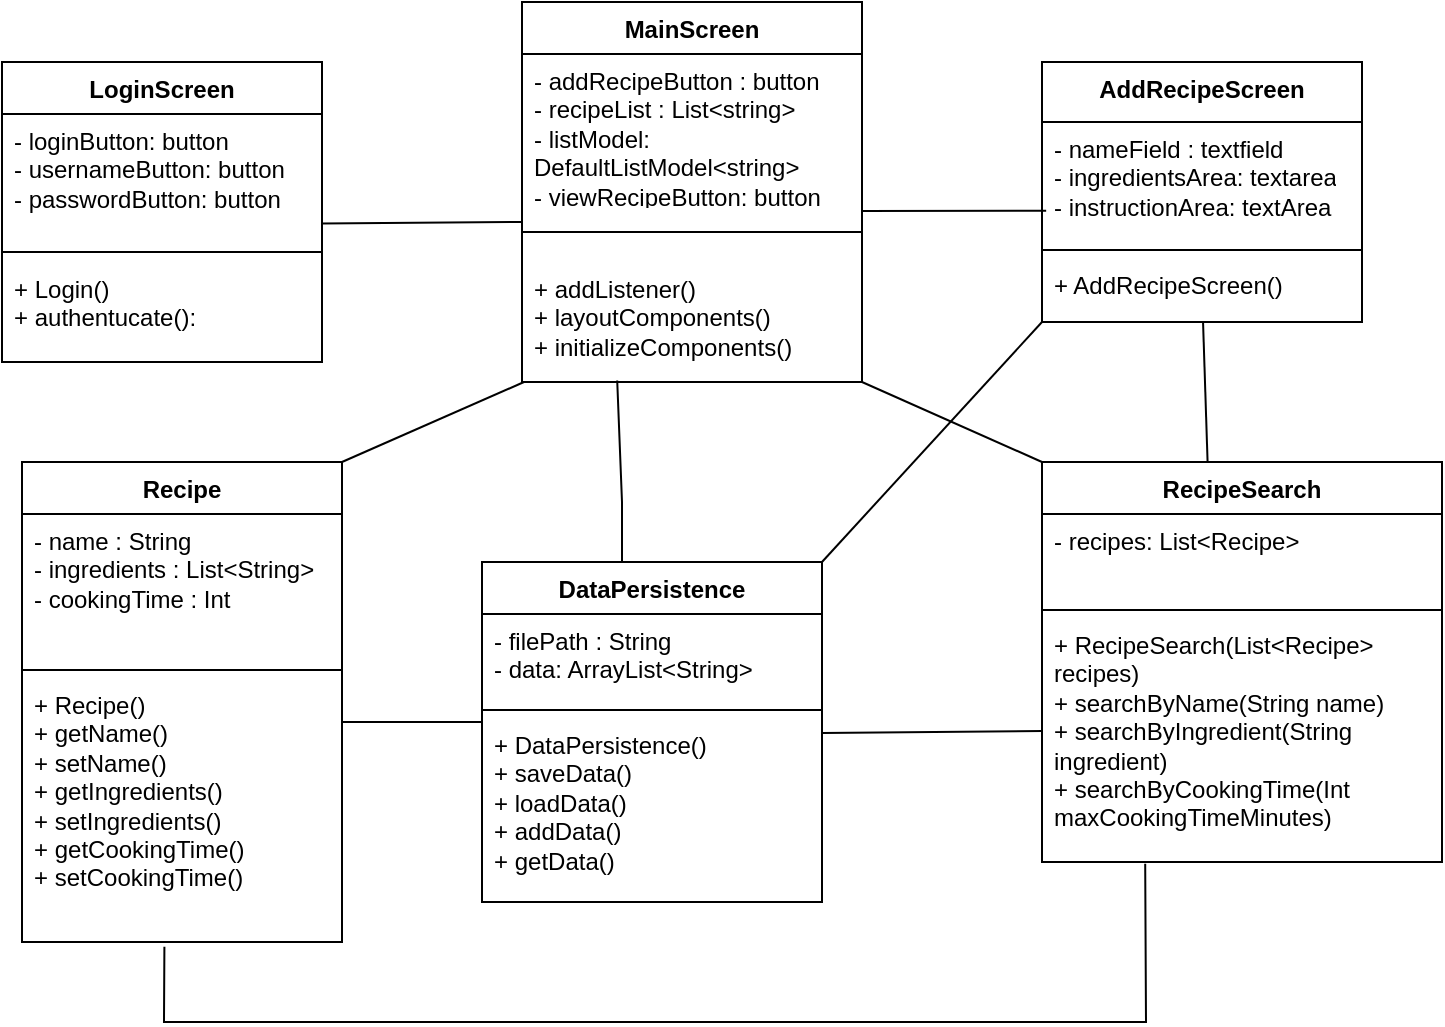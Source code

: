 <mxfile version="24.0.4" type="device">
  <diagram id="C5RBs43oDa-KdzZeNtuy" name="Page-1">
    <mxGraphModel dx="1290" dy="621" grid="1" gridSize="10" guides="1" tooltips="1" connect="1" arrows="1" fold="1" page="1" pageScale="1" pageWidth="827" pageHeight="1169" math="0" shadow="0">
      <root>
        <mxCell id="WIyWlLk6GJQsqaUBKTNV-0" />
        <mxCell id="WIyWlLk6GJQsqaUBKTNV-1" parent="WIyWlLk6GJQsqaUBKTNV-0" />
        <mxCell id="oPVC8Vd7kDIVLdrbsbWj-4" value="LoginScreen" style="swimlane;fontStyle=1;align=center;verticalAlign=top;childLayout=stackLayout;horizontal=1;startSize=26;horizontalStack=0;resizeParent=1;resizeParentMax=0;resizeLast=0;collapsible=1;marginBottom=0;whiteSpace=wrap;html=1;" parent="WIyWlLk6GJQsqaUBKTNV-1" vertex="1">
          <mxGeometry x="40" y="120" width="160" height="150" as="geometry">
            <mxRectangle x="40" y="120" width="110" height="30" as="alternateBounds" />
          </mxGeometry>
        </mxCell>
        <mxCell id="oPVC8Vd7kDIVLdrbsbWj-5" value="- loginButton: button&lt;div&gt;- usernameButton: button&lt;/div&gt;&lt;div&gt;- passwordButton: button&lt;/div&gt;" style="text;strokeColor=none;fillColor=none;align=left;verticalAlign=top;spacingLeft=4;spacingRight=4;overflow=hidden;rotatable=0;points=[[0,0.5],[1,0.5]];portConstraint=eastwest;whiteSpace=wrap;html=1;" parent="oPVC8Vd7kDIVLdrbsbWj-4" vertex="1">
          <mxGeometry y="26" width="160" height="64" as="geometry" />
        </mxCell>
        <mxCell id="oPVC8Vd7kDIVLdrbsbWj-6" value="" style="line;strokeWidth=1;fillColor=none;align=left;verticalAlign=middle;spacingTop=-1;spacingLeft=3;spacingRight=3;rotatable=0;labelPosition=right;points=[];portConstraint=eastwest;strokeColor=inherit;" parent="oPVC8Vd7kDIVLdrbsbWj-4" vertex="1">
          <mxGeometry y="90" width="160" height="10" as="geometry" />
        </mxCell>
        <mxCell id="oPVC8Vd7kDIVLdrbsbWj-7" value="+ Login()&lt;div&gt;+ authentucate():&lt;/div&gt;" style="text;strokeColor=none;fillColor=none;align=left;verticalAlign=top;spacingLeft=4;spacingRight=4;overflow=hidden;rotatable=0;points=[[0,0.5],[1,0.5]];portConstraint=eastwest;whiteSpace=wrap;html=1;" parent="oPVC8Vd7kDIVLdrbsbWj-4" vertex="1">
          <mxGeometry y="100" width="160" height="50" as="geometry" />
        </mxCell>
        <mxCell id="oPVC8Vd7kDIVLdrbsbWj-8" value="MainScreen" style="swimlane;fontStyle=1;align=center;verticalAlign=top;childLayout=stackLayout;horizontal=1;startSize=26;horizontalStack=0;resizeParent=1;resizeParentMax=0;resizeLast=0;collapsible=1;marginBottom=0;whiteSpace=wrap;html=1;" parent="WIyWlLk6GJQsqaUBKTNV-1" vertex="1">
          <mxGeometry x="300" y="90" width="170" height="190" as="geometry" />
        </mxCell>
        <mxCell id="oPVC8Vd7kDIVLdrbsbWj-9" value="- addRecipeButton : button&lt;div&gt;- recipeList : List&amp;lt;string&amp;gt;&lt;/div&gt;&lt;div&gt;- listModel: DefaultListModel&amp;lt;string&amp;gt;&lt;/div&gt;&lt;div&gt;- viewRecipeButton: button&lt;/div&gt;" style="text;strokeColor=none;fillColor=none;align=left;verticalAlign=top;spacingLeft=4;spacingRight=4;overflow=hidden;rotatable=0;points=[[0,0.5],[1,0.5]];portConstraint=eastwest;whiteSpace=wrap;html=1;" parent="oPVC8Vd7kDIVLdrbsbWj-8" vertex="1">
          <mxGeometry y="26" width="170" height="74" as="geometry" />
        </mxCell>
        <mxCell id="oPVC8Vd7kDIVLdrbsbWj-10" value="" style="line;strokeWidth=1;fillColor=none;align=left;verticalAlign=middle;spacingTop=-1;spacingLeft=3;spacingRight=3;rotatable=0;labelPosition=right;points=[];portConstraint=eastwest;strokeColor=inherit;" parent="oPVC8Vd7kDIVLdrbsbWj-8" vertex="1">
          <mxGeometry y="100" width="170" height="30" as="geometry" />
        </mxCell>
        <mxCell id="oPVC8Vd7kDIVLdrbsbWj-11" value="+ addListener()&lt;div&gt;+ layoutComponents()&lt;/div&gt;&lt;div&gt;+ initializeComponents()&lt;/div&gt;" style="text;strokeColor=none;fillColor=none;align=left;verticalAlign=top;spacingLeft=4;spacingRight=4;overflow=hidden;rotatable=0;points=[[0,0.5],[1,0.5]];portConstraint=eastwest;whiteSpace=wrap;html=1;" parent="oPVC8Vd7kDIVLdrbsbWj-8" vertex="1">
          <mxGeometry y="130" width="170" height="60" as="geometry" />
        </mxCell>
        <mxCell id="oPVC8Vd7kDIVLdrbsbWj-12" value="AddRecipeScreen" style="swimlane;fontStyle=1;align=center;verticalAlign=top;childLayout=stackLayout;horizontal=1;startSize=30;horizontalStack=0;resizeParent=1;resizeParentMax=0;resizeLast=0;collapsible=1;marginBottom=0;whiteSpace=wrap;html=1;" parent="WIyWlLk6GJQsqaUBKTNV-1" vertex="1">
          <mxGeometry x="560" y="120" width="160" height="130" as="geometry" />
        </mxCell>
        <mxCell id="oPVC8Vd7kDIVLdrbsbWj-13" value="- nameField : textfield&lt;div&gt;- ingredientsArea: textarea&lt;/div&gt;&lt;div&gt;- instructionArea: textArea&lt;/div&gt;" style="text;strokeColor=none;fillColor=none;align=left;verticalAlign=top;spacingLeft=4;spacingRight=4;overflow=hidden;rotatable=0;points=[[0,0.5],[1,0.5]];portConstraint=eastwest;whiteSpace=wrap;html=1;" parent="oPVC8Vd7kDIVLdrbsbWj-12" vertex="1">
          <mxGeometry y="30" width="160" height="60" as="geometry" />
        </mxCell>
        <mxCell id="oPVC8Vd7kDIVLdrbsbWj-14" value="" style="line;strokeWidth=1;fillColor=none;align=left;verticalAlign=middle;spacingTop=-1;spacingLeft=3;spacingRight=3;rotatable=0;labelPosition=right;points=[];portConstraint=eastwest;strokeColor=inherit;" parent="oPVC8Vd7kDIVLdrbsbWj-12" vertex="1">
          <mxGeometry y="90" width="160" height="8" as="geometry" />
        </mxCell>
        <mxCell id="oPVC8Vd7kDIVLdrbsbWj-15" value="+ AddRecipeScreen()" style="text;strokeColor=none;fillColor=none;align=left;verticalAlign=top;spacingLeft=4;spacingRight=4;overflow=hidden;rotatable=0;points=[[0,0.5],[1,0.5]];portConstraint=eastwest;whiteSpace=wrap;html=1;" parent="oPVC8Vd7kDIVLdrbsbWj-12" vertex="1">
          <mxGeometry y="98" width="160" height="32" as="geometry" />
        </mxCell>
        <mxCell id="oPVC8Vd7kDIVLdrbsbWj-16" value="DataPersistence" style="swimlane;fontStyle=1;align=center;verticalAlign=top;childLayout=stackLayout;horizontal=1;startSize=26;horizontalStack=0;resizeParent=1;resizeParentMax=0;resizeLast=0;collapsible=1;marginBottom=0;whiteSpace=wrap;html=1;" parent="WIyWlLk6GJQsqaUBKTNV-1" vertex="1">
          <mxGeometry x="280" y="370" width="170" height="170" as="geometry" />
        </mxCell>
        <mxCell id="oPVC8Vd7kDIVLdrbsbWj-17" value="- filePath : String&lt;div&gt;- data: ArrayList&amp;lt;String&amp;gt;&lt;/div&gt;" style="text;strokeColor=none;fillColor=none;align=left;verticalAlign=top;spacingLeft=4;spacingRight=4;overflow=hidden;rotatable=0;points=[[0,0.5],[1,0.5]];portConstraint=eastwest;whiteSpace=wrap;html=1;" parent="oPVC8Vd7kDIVLdrbsbWj-16" vertex="1">
          <mxGeometry y="26" width="170" height="44" as="geometry" />
        </mxCell>
        <mxCell id="oPVC8Vd7kDIVLdrbsbWj-18" value="" style="line;strokeWidth=1;fillColor=none;align=left;verticalAlign=middle;spacingTop=-1;spacingLeft=3;spacingRight=3;rotatable=0;labelPosition=right;points=[];portConstraint=eastwest;strokeColor=inherit;" parent="oPVC8Vd7kDIVLdrbsbWj-16" vertex="1">
          <mxGeometry y="70" width="170" height="8" as="geometry" />
        </mxCell>
        <mxCell id="oPVC8Vd7kDIVLdrbsbWj-19" value="+ DataPersistence()&lt;div&gt;+ saveData()&lt;/div&gt;&lt;div&gt;+ loadData()&lt;/div&gt;&lt;div&gt;+ addData()&lt;/div&gt;&lt;div&gt;+ getData()&lt;/div&gt;" style="text;strokeColor=none;fillColor=none;align=left;verticalAlign=top;spacingLeft=4;spacingRight=4;overflow=hidden;rotatable=0;points=[[0,0.5],[1,0.5]];portConstraint=eastwest;whiteSpace=wrap;html=1;" parent="oPVC8Vd7kDIVLdrbsbWj-16" vertex="1">
          <mxGeometry y="78" width="170" height="92" as="geometry" />
        </mxCell>
        <mxCell id="oPVC8Vd7kDIVLdrbsbWj-20" value="Recipe" style="swimlane;fontStyle=1;align=center;verticalAlign=top;childLayout=stackLayout;horizontal=1;startSize=26;horizontalStack=0;resizeParent=1;resizeParentMax=0;resizeLast=0;collapsible=1;marginBottom=0;whiteSpace=wrap;html=1;" parent="WIyWlLk6GJQsqaUBKTNV-1" vertex="1">
          <mxGeometry x="50" y="320" width="160" height="240" as="geometry" />
        </mxCell>
        <mxCell id="oPVC8Vd7kDIVLdrbsbWj-21" value="- name : String&lt;div&gt;- ingredients : List&amp;lt;String&amp;gt;&lt;/div&gt;&lt;div&gt;- cookingTime : Int&lt;/div&gt;" style="text;strokeColor=none;fillColor=none;align=left;verticalAlign=top;spacingLeft=4;spacingRight=4;overflow=hidden;rotatable=0;points=[[0,0.5],[1,0.5]];portConstraint=eastwest;whiteSpace=wrap;html=1;" parent="oPVC8Vd7kDIVLdrbsbWj-20" vertex="1">
          <mxGeometry y="26" width="160" height="74" as="geometry" />
        </mxCell>
        <mxCell id="oPVC8Vd7kDIVLdrbsbWj-22" value="" style="line;strokeWidth=1;fillColor=none;align=left;verticalAlign=middle;spacingTop=-1;spacingLeft=3;spacingRight=3;rotatable=0;labelPosition=right;points=[];portConstraint=eastwest;strokeColor=inherit;" parent="oPVC8Vd7kDIVLdrbsbWj-20" vertex="1">
          <mxGeometry y="100" width="160" height="8" as="geometry" />
        </mxCell>
        <mxCell id="oPVC8Vd7kDIVLdrbsbWj-23" value="+ Recipe()&lt;div&gt;+ getName()&lt;div&gt;+ setName()&lt;/div&gt;&lt;/div&gt;&lt;div&gt;+ getIngredients()&lt;/div&gt;&lt;div&gt;+ set&lt;span style=&quot;background-color: initial;&quot;&gt;Ingredients()&lt;/span&gt;&lt;/div&gt;&lt;div&gt;&lt;span style=&quot;background-color: initial;&quot;&gt;+ getCookingTime()&lt;/span&gt;&lt;/div&gt;&lt;div&gt;&lt;span style=&quot;background-color: initial;&quot;&gt;+ setCookingTime()&lt;/span&gt;&lt;/div&gt;" style="text;strokeColor=none;fillColor=none;align=left;verticalAlign=top;spacingLeft=4;spacingRight=4;overflow=hidden;rotatable=0;points=[[0,0.5],[1,0.5]];portConstraint=eastwest;whiteSpace=wrap;html=1;" parent="oPVC8Vd7kDIVLdrbsbWj-20" vertex="1">
          <mxGeometry y="108" width="160" height="132" as="geometry" />
        </mxCell>
        <mxCell id="oPVC8Vd7kDIVLdrbsbWj-24" value="RecipeSearch" style="swimlane;fontStyle=1;align=center;verticalAlign=top;childLayout=stackLayout;horizontal=1;startSize=26;horizontalStack=0;resizeParent=1;resizeParentMax=0;resizeLast=0;collapsible=1;marginBottom=0;whiteSpace=wrap;html=1;" parent="WIyWlLk6GJQsqaUBKTNV-1" vertex="1">
          <mxGeometry x="560" y="320" width="200" height="200" as="geometry" />
        </mxCell>
        <mxCell id="oPVC8Vd7kDIVLdrbsbWj-25" value="- recipes: List&amp;lt;Recipe&amp;gt;" style="text;strokeColor=none;fillColor=none;align=left;verticalAlign=top;spacingLeft=4;spacingRight=4;overflow=hidden;rotatable=0;points=[[0,0.5],[1,0.5]];portConstraint=eastwest;whiteSpace=wrap;html=1;" parent="oPVC8Vd7kDIVLdrbsbWj-24" vertex="1">
          <mxGeometry y="26" width="200" height="44" as="geometry" />
        </mxCell>
        <mxCell id="oPVC8Vd7kDIVLdrbsbWj-26" value="" style="line;strokeWidth=1;fillColor=none;align=left;verticalAlign=middle;spacingTop=-1;spacingLeft=3;spacingRight=3;rotatable=0;labelPosition=right;points=[];portConstraint=eastwest;strokeColor=inherit;" parent="oPVC8Vd7kDIVLdrbsbWj-24" vertex="1">
          <mxGeometry y="70" width="200" height="8" as="geometry" />
        </mxCell>
        <mxCell id="oPVC8Vd7kDIVLdrbsbWj-27" value="+ RecipeSearch(List&amp;lt;Recipe&amp;gt; recipes)&lt;div&gt;+ searchByName(String name)&lt;/div&gt;&lt;div&gt;+ searchByIngredient(String ingredient)&lt;/div&gt;&lt;div&gt;+ searchByCookingTime(Int maxCookingTimeMinutes)&lt;/div&gt;" style="text;strokeColor=none;fillColor=none;align=left;verticalAlign=top;spacingLeft=4;spacingRight=4;overflow=hidden;rotatable=0;points=[[0,0.5],[1,0.5]];portConstraint=eastwest;whiteSpace=wrap;html=1;" parent="oPVC8Vd7kDIVLdrbsbWj-24" vertex="1">
          <mxGeometry y="78" width="200" height="122" as="geometry" />
        </mxCell>
        <mxCell id="70GVbxOTSJERBp_SgrTH-0" value="" style="endArrow=none;html=1;rounded=0;exitX=0.414;exitY=0;exitDx=0;exitDy=0;exitPerimeter=0;" edge="1" parent="WIyWlLk6GJQsqaUBKTNV-1" source="oPVC8Vd7kDIVLdrbsbWj-24" target="oPVC8Vd7kDIVLdrbsbWj-15">
          <mxGeometry width="50" height="50" relative="1" as="geometry">
            <mxPoint x="630" y="350" as="sourcePoint" />
            <mxPoint x="620" y="270" as="targetPoint" />
            <Array as="points" />
          </mxGeometry>
        </mxCell>
        <mxCell id="70GVbxOTSJERBp_SgrTH-1" value="" style="endArrow=none;html=1;rounded=0;entryX=0.002;entryY=0.377;entryDx=0;entryDy=0;entryPerimeter=0;" edge="1" parent="WIyWlLk6GJQsqaUBKTNV-1">
          <mxGeometry width="50" height="50" relative="1" as="geometry">
            <mxPoint x="450" y="455.5" as="sourcePoint" />
            <mxPoint x="560.4" y="454.494" as="targetPoint" />
          </mxGeometry>
        </mxCell>
        <mxCell id="70GVbxOTSJERBp_SgrTH-2" value="" style="endArrow=none;html=1;rounded=0;entryX=0.013;entryY=0.74;entryDx=0;entryDy=0;entryPerimeter=0;" edge="1" parent="WIyWlLk6GJQsqaUBKTNV-1" target="oPVC8Vd7kDIVLdrbsbWj-13">
          <mxGeometry width="50" height="50" relative="1" as="geometry">
            <mxPoint x="470" y="194.5" as="sourcePoint" />
            <mxPoint x="550" y="194.5" as="targetPoint" />
          </mxGeometry>
        </mxCell>
        <mxCell id="70GVbxOTSJERBp_SgrTH-3" value="" style="endArrow=none;html=1;rounded=0;entryX=0.28;entryY=0.987;entryDx=0;entryDy=0;entryPerimeter=0;" edge="1" parent="WIyWlLk6GJQsqaUBKTNV-1" target="oPVC8Vd7kDIVLdrbsbWj-11">
          <mxGeometry width="50" height="50" relative="1" as="geometry">
            <mxPoint x="350" y="370" as="sourcePoint" />
            <mxPoint x="360" y="282" as="targetPoint" />
            <Array as="points">
              <mxPoint x="350" y="340" />
            </Array>
          </mxGeometry>
        </mxCell>
        <mxCell id="70GVbxOTSJERBp_SgrTH-4" value="" style="endArrow=none;html=1;rounded=0;entryX=0.007;entryY=0.547;entryDx=0;entryDy=0;entryPerimeter=0;exitX=0.998;exitY=0.856;exitDx=0;exitDy=0;exitPerimeter=0;" edge="1" parent="WIyWlLk6GJQsqaUBKTNV-1" source="oPVC8Vd7kDIVLdrbsbWj-5">
          <mxGeometry width="50" height="50" relative="1" as="geometry">
            <mxPoint x="198.81" y="213.59" as="sourcePoint" />
            <mxPoint x="300.0" y="200.0" as="targetPoint" />
          </mxGeometry>
        </mxCell>
        <mxCell id="70GVbxOTSJERBp_SgrTH-5" value="" style="endArrow=none;html=1;rounded=0;" edge="1" parent="WIyWlLk6GJQsqaUBKTNV-1">
          <mxGeometry width="50" height="50" relative="1" as="geometry">
            <mxPoint x="210" y="450" as="sourcePoint" />
            <mxPoint x="280" y="450" as="targetPoint" />
          </mxGeometry>
        </mxCell>
        <mxCell id="70GVbxOTSJERBp_SgrTH-7" value="" style="endArrow=none;html=1;rounded=0;exitX=1;exitY=0;exitDx=0;exitDy=0;" edge="1" parent="WIyWlLk6GJQsqaUBKTNV-1" source="oPVC8Vd7kDIVLdrbsbWj-20">
          <mxGeometry width="50" height="50" relative="1" as="geometry">
            <mxPoint x="240" y="330" as="sourcePoint" />
            <mxPoint x="301" y="280" as="targetPoint" />
          </mxGeometry>
        </mxCell>
        <mxCell id="70GVbxOTSJERBp_SgrTH-8" value="" style="endArrow=none;html=1;rounded=0;" edge="1" parent="WIyWlLk6GJQsqaUBKTNV-1">
          <mxGeometry width="50" height="50" relative="1" as="geometry">
            <mxPoint x="450" y="370" as="sourcePoint" />
            <mxPoint x="560" y="250" as="targetPoint" />
          </mxGeometry>
        </mxCell>
        <mxCell id="70GVbxOTSJERBp_SgrTH-9" value="" style="endArrow=none;html=1;rounded=0;entryX=0.258;entryY=1.007;entryDx=0;entryDy=0;entryPerimeter=0;exitX=0.445;exitY=1.018;exitDx=0;exitDy=0;exitPerimeter=0;" edge="1" parent="WIyWlLk6GJQsqaUBKTNV-1" source="oPVC8Vd7kDIVLdrbsbWj-23" target="oPVC8Vd7kDIVLdrbsbWj-27">
          <mxGeometry width="50" height="50" relative="1" as="geometry">
            <mxPoint x="110" y="610" as="sourcePoint" />
            <mxPoint x="610" y="610" as="targetPoint" />
            <Array as="points">
              <mxPoint x="121" y="600" />
              <mxPoint x="180" y="600" />
              <mxPoint x="360" y="600" />
              <mxPoint x="520" y="600" />
              <mxPoint x="612" y="600" />
            </Array>
          </mxGeometry>
        </mxCell>
        <mxCell id="70GVbxOTSJERBp_SgrTH-10" value="" style="endArrow=none;html=1;rounded=0;exitX=0;exitY=0;exitDx=0;exitDy=0;exitPerimeter=0;" edge="1" parent="WIyWlLk6GJQsqaUBKTNV-1" source="oPVC8Vd7kDIVLdrbsbWj-24">
          <mxGeometry width="50" height="50" relative="1" as="geometry">
            <mxPoint x="580" y="320" as="sourcePoint" />
            <mxPoint x="470" y="280" as="targetPoint" />
            <Array as="points" />
          </mxGeometry>
        </mxCell>
      </root>
    </mxGraphModel>
  </diagram>
</mxfile>

